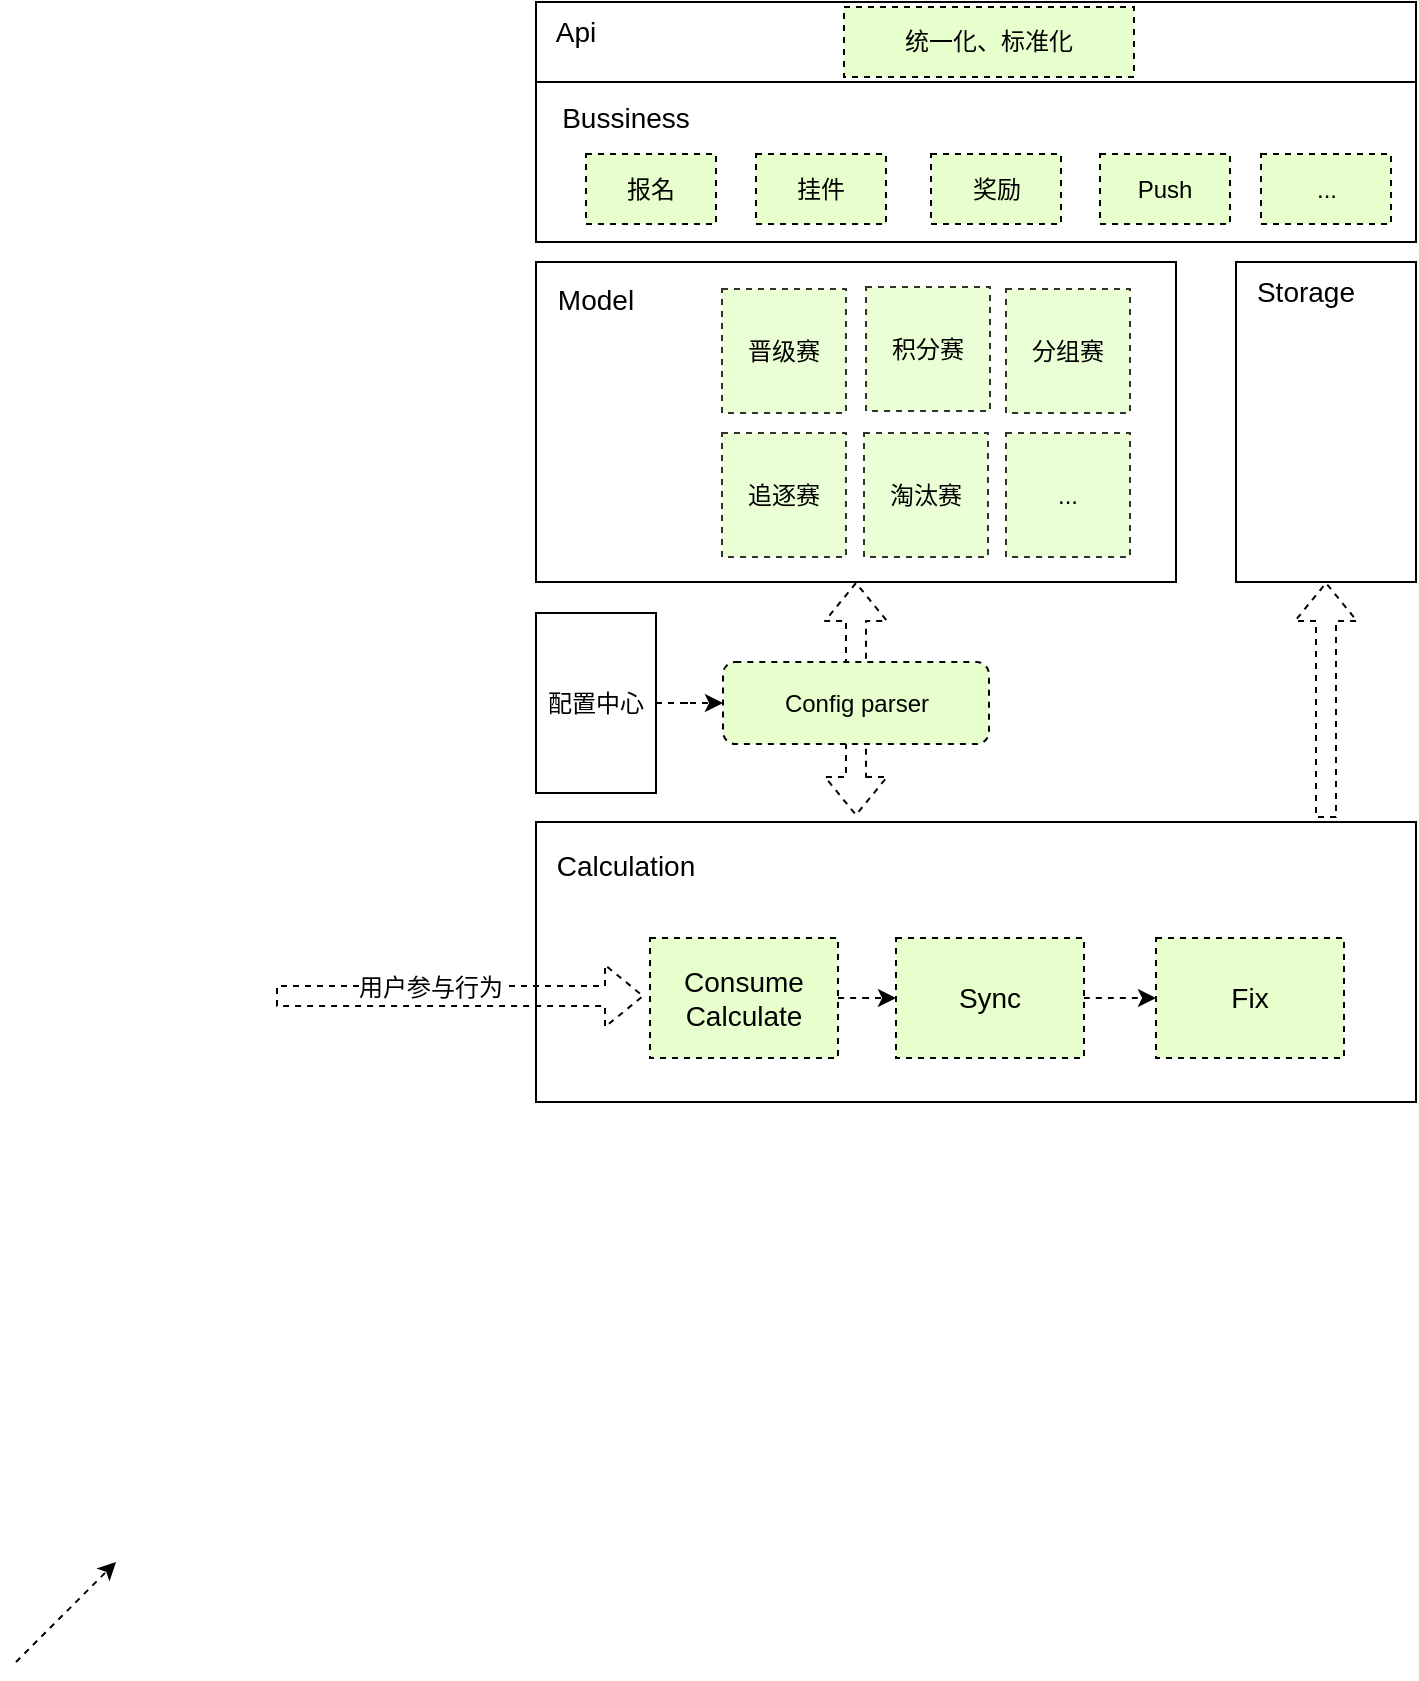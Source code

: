 <mxfile version="10.7.7" type="github"><diagram id="xEhpsPjz-JrfvKZ8K4dk" name="第 1 页"><mxGraphModel dx="1398" dy="858" grid="1" gridSize="10" guides="1" tooltips="1" connect="1" arrows="1" fold="1" page="1" pageScale="1" pageWidth="826" pageHeight="1169" math="0" shadow="0"><root><mxCell id="0"/><mxCell id="1" parent="0"/><mxCell id="2_gbh3nrMJRSnqGBZX9Q-56" value="" style="shape=flexArrow;endArrow=classic;startArrow=classic;html=1;dashed=1;entryX=0.5;entryY=1;entryDx=0;entryDy=0;" edge="1" parent="1" target="2_gbh3nrMJRSnqGBZX9Q-1"><mxGeometry width="50" height="50" relative="1" as="geometry"><mxPoint x="480" y="437" as="sourcePoint"/><mxPoint x="495" y="360" as="targetPoint"/></mxGeometry></mxCell><mxCell id="2_gbh3nrMJRSnqGBZX9Q-1" value="" style="rounded=0;whiteSpace=wrap;html=1;" vertex="1" parent="1"><mxGeometry x="320" y="160" width="320" height="160" as="geometry"/></mxCell><mxCell id="2_gbh3nrMJRSnqGBZX9Q-5" value="" style="rounded=0;whiteSpace=wrap;html=1;" vertex="1" parent="1"><mxGeometry x="320" y="440" width="440" height="140" as="geometry"/></mxCell><mxCell id="2_gbh3nrMJRSnqGBZX9Q-7" value="" style="rounded=0;whiteSpace=wrap;html=1;" vertex="1" parent="1"><mxGeometry x="320" y="70" width="440" height="80" as="geometry"/></mxCell><mxCell id="2_gbh3nrMJRSnqGBZX9Q-23" value="" style="rounded=0;whiteSpace=wrap;html=1;" vertex="1" parent="1"><mxGeometry x="670" y="160" width="90" height="160" as="geometry"/></mxCell><mxCell id="2_gbh3nrMJRSnqGBZX9Q-37" value="晋级赛" style="whiteSpace=wrap;html=1;aspect=fixed;rounded=0;shadow=0;glass=0;comic=0;opacity=80;arcSize=31;dashed=1;fillColor=#E6FFCC;" vertex="1" parent="1"><mxGeometry x="413" y="173.5" width="62" height="62" as="geometry"/></mxCell><mxCell id="2_gbh3nrMJRSnqGBZX9Q-44" value="积分赛" style="whiteSpace=wrap;html=1;aspect=fixed;rounded=0;shadow=0;glass=0;comic=0;opacity=80;arcSize=31;dashed=1;fillColor=#E6FFCC;" vertex="1" parent="1"><mxGeometry x="485" y="172.5" width="62" height="62" as="geometry"/></mxCell><mxCell id="2_gbh3nrMJRSnqGBZX9Q-45" value="追逐赛" style="whiteSpace=wrap;html=1;aspect=fixed;rounded=0;shadow=0;glass=0;comic=0;opacity=80;arcSize=31;dashed=1;fillColor=#E6FFCC;" vertex="1" parent="1"><mxGeometry x="413" y="245.5" width="62" height="62" as="geometry"/></mxCell><mxCell id="2_gbh3nrMJRSnqGBZX9Q-46" value="..." style="whiteSpace=wrap;html=1;aspect=fixed;rounded=0;shadow=0;glass=0;comic=0;opacity=80;arcSize=31;dashed=1;fillColor=#E6FFCC;" vertex="1" parent="1"><mxGeometry x="555" y="245.5" width="62" height="62" as="geometry"/></mxCell><mxCell id="2_gbh3nrMJRSnqGBZX9Q-47" value="淘汰赛" style="whiteSpace=wrap;html=1;aspect=fixed;rounded=0;shadow=0;glass=0;comic=0;opacity=80;arcSize=31;dashed=1;fillColor=#E6FFCC;" vertex="1" parent="1"><mxGeometry x="484" y="245.5" width="62" height="62" as="geometry"/></mxCell><mxCell id="2_gbh3nrMJRSnqGBZX9Q-48" value="分组赛" style="whiteSpace=wrap;html=1;aspect=fixed;rounded=0;shadow=0;glass=0;comic=0;opacity=80;arcSize=31;dashed=1;fillColor=#E6FFCC;" vertex="1" parent="1"><mxGeometry x="555" y="173.5" width="62" height="62" as="geometry"/></mxCell><mxCell id="2_gbh3nrMJRSnqGBZX9Q-52" value="Config parser&lt;br&gt;" style="rounded=1;whiteSpace=wrap;html=1;shadow=0;glass=0;dashed=1;comic=0;fillColor=#E6FFCC;" vertex="1" parent="1"><mxGeometry x="413.5" y="360" width="133" height="41" as="geometry"/></mxCell><mxCell id="2_gbh3nrMJRSnqGBZX9Q-58" value="" style="shape=flexArrow;endArrow=classic;html=1;dashed=1;entryX=0;entryY=0.5;entryDx=0;entryDy=0;" edge="1" parent="1"><mxGeometry width="50" height="50" relative="1" as="geometry"><mxPoint x="190" y="527" as="sourcePoint"/><mxPoint x="374" y="527" as="targetPoint"/></mxGeometry></mxCell><mxCell id="2_gbh3nrMJRSnqGBZX9Q-59" value="用户参与行为" style="text;html=1;resizable=0;points=[];align=center;verticalAlign=middle;labelBackgroundColor=#ffffff;" vertex="1" connectable="0" parent="2_gbh3nrMJRSnqGBZX9Q-58"><mxGeometry x="-0.17" y="4" relative="1" as="geometry"><mxPoint as="offset"/></mxGeometry></mxCell><mxCell id="2_gbh3nrMJRSnqGBZX9Q-69" value="报名" style="rounded=0;whiteSpace=wrap;html=1;shadow=0;glass=0;dashed=1;comic=0;strokeColor=#000000;fillColor=#E6FFCC;" vertex="1" parent="1"><mxGeometry x="345" y="106" width="65" height="35" as="geometry"/></mxCell><mxCell id="2_gbh3nrMJRSnqGBZX9Q-70" value="挂件" style="rounded=0;whiteSpace=wrap;html=1;shadow=0;glass=0;dashed=1;comic=0;strokeColor=#000000;fillColor=#E6FFCC;" vertex="1" parent="1"><mxGeometry x="430" y="106" width="65" height="35" as="geometry"/></mxCell><mxCell id="2_gbh3nrMJRSnqGBZX9Q-71" value="奖励" style="rounded=0;whiteSpace=wrap;html=1;shadow=0;glass=0;dashed=1;comic=0;strokeColor=#000000;fillColor=#E6FFCC;" vertex="1" parent="1"><mxGeometry x="517.5" y="106" width="65" height="35" as="geometry"/></mxCell><mxCell id="2_gbh3nrMJRSnqGBZX9Q-72" value="Model&lt;br style=&quot;font-size: 14px;&quot;&gt;" style="text;html=1;strokeColor=none;fillColor=none;align=center;verticalAlign=middle;whiteSpace=wrap;rounded=0;shadow=0;glass=0;dashed=1;comic=0;fontSize=14;" vertex="1" parent="1"><mxGeometry x="320" y="160" width="60" height="37" as="geometry"/></mxCell><mxCell id="2_gbh3nrMJRSnqGBZX9Q-75" value="&lt;span&gt;Calculation&lt;/span&gt;" style="text;html=1;strokeColor=none;fillColor=none;align=center;verticalAlign=middle;whiteSpace=wrap;rounded=0;shadow=0;glass=0;dashed=1;comic=0;fontSize=14;" vertex="1" parent="1"><mxGeometry x="320" y="440" width="90" height="44" as="geometry"/></mxCell><mxCell id="2_gbh3nrMJRSnqGBZX9Q-84" value="" style="edgeStyle=orthogonalEdgeStyle;curved=1;rounded=0;orthogonalLoop=1;jettySize=auto;html=1;dashed=1;fontSize=14;" edge="1" parent="1" source="2_gbh3nrMJRSnqGBZX9Q-76" target="2_gbh3nrMJRSnqGBZX9Q-83"><mxGeometry relative="1" as="geometry"/></mxCell><mxCell id="2_gbh3nrMJRSnqGBZX9Q-76" value="Consume Calculate" style="rounded=0;whiteSpace=wrap;html=1;shadow=0;glass=0;dashed=1;comic=0;strokeColor=#000000;fillColor=#E6FFCC;fontSize=14;" vertex="1" parent="1"><mxGeometry x="377" y="498" width="94" height="60" as="geometry"/></mxCell><mxCell id="2_gbh3nrMJRSnqGBZX9Q-88" style="edgeStyle=orthogonalEdgeStyle;curved=1;rounded=0;orthogonalLoop=1;jettySize=auto;html=1;exitX=1;exitY=0.5;exitDx=0;exitDy=0;dashed=1;fontSize=14;entryX=0;entryY=0.5;entryDx=0;entryDy=0;" edge="1" parent="1" source="2_gbh3nrMJRSnqGBZX9Q-83" target="2_gbh3nrMJRSnqGBZX9Q-85"><mxGeometry relative="1" as="geometry"/></mxCell><mxCell id="2_gbh3nrMJRSnqGBZX9Q-83" value="Sync" style="rounded=0;whiteSpace=wrap;html=1;shadow=0;glass=0;dashed=1;comic=0;strokeColor=#000000;fillColor=#E6FFCC;fontSize=14;" vertex="1" parent="1"><mxGeometry x="500" y="498" width="94" height="60" as="geometry"/></mxCell><mxCell id="2_gbh3nrMJRSnqGBZX9Q-77" value="&lt;span&gt;Bussiness&lt;/span&gt;" style="text;html=1;strokeColor=none;fillColor=none;align=center;verticalAlign=middle;whiteSpace=wrap;rounded=0;shadow=0;glass=0;dashed=1;comic=0;fontSize=14;" vertex="1" parent="1"><mxGeometry x="320" y="70" width="90" height="36" as="geometry"/></mxCell><mxCell id="2_gbh3nrMJRSnqGBZX9Q-78" value="Push" style="rounded=0;whiteSpace=wrap;html=1;shadow=0;glass=0;dashed=1;comic=0;strokeColor=#000000;fillColor=#E6FFCC;" vertex="1" parent="1"><mxGeometry x="602" y="106" width="65" height="35" as="geometry"/></mxCell><mxCell id="2_gbh3nrMJRSnqGBZX9Q-79" value="..." style="rounded=0;whiteSpace=wrap;html=1;shadow=0;glass=0;dashed=1;comic=0;strokeColor=#000000;fillColor=#E6FFCC;" vertex="1" parent="1"><mxGeometry x="682.5" y="106" width="65" height="35" as="geometry"/></mxCell><mxCell id="2_gbh3nrMJRSnqGBZX9Q-85" value="Fix" style="rounded=0;whiteSpace=wrap;html=1;shadow=0;glass=0;dashed=1;comic=0;strokeColor=#000000;fillColor=#E6FFCC;fontSize=14;" vertex="1" parent="1"><mxGeometry x="630" y="498" width="94" height="60" as="geometry"/></mxCell><mxCell id="2_gbh3nrMJRSnqGBZX9Q-87" value="" style="endArrow=classic;html=1;dashed=1;fontSize=14;" edge="1" parent="1"><mxGeometry width="50" height="50" relative="1" as="geometry"><mxPoint x="60" y="860" as="sourcePoint"/><mxPoint x="110" y="810" as="targetPoint"/></mxGeometry></mxCell><mxCell id="2_gbh3nrMJRSnqGBZX9Q-93" value="Storage" style="text;html=1;strokeColor=none;fillColor=none;align=center;verticalAlign=middle;whiteSpace=wrap;rounded=0;shadow=0;glass=0;dashed=1;comic=0;fontSize=14;" vertex="1" parent="1"><mxGeometry x="670" y="160" width="70" height="30" as="geometry"/></mxCell><mxCell id="2_gbh3nrMJRSnqGBZX9Q-94" value="" style="shape=flexArrow;endArrow=classic;html=1;dashed=1;fontSize=14;entryX=0.5;entryY=1;entryDx=0;entryDy=0;" edge="1" parent="1" target="2_gbh3nrMJRSnqGBZX9Q-23"><mxGeometry width="50" height="50" relative="1" as="geometry"><mxPoint x="715" y="438" as="sourcePoint"/><mxPoint x="740" y="370" as="targetPoint"/></mxGeometry></mxCell><mxCell id="2_gbh3nrMJRSnqGBZX9Q-103" value="" style="edgeStyle=orthogonalEdgeStyle;rounded=0;orthogonalLoop=1;jettySize=auto;html=1;dashed=1;fontSize=14;" edge="1" parent="1" source="2_gbh3nrMJRSnqGBZX9Q-95" target="2_gbh3nrMJRSnqGBZX9Q-52"><mxGeometry relative="1" as="geometry"/></mxCell><mxCell id="2_gbh3nrMJRSnqGBZX9Q-95" value="配置中心" style="rounded=0;whiteSpace=wrap;html=1;shadow=0;glass=0;comic=0;" vertex="1" parent="1"><mxGeometry x="320" y="335.5" width="60" height="90" as="geometry"/></mxCell><mxCell id="2_gbh3nrMJRSnqGBZX9Q-99" value="" style="rounded=0;whiteSpace=wrap;html=1;shadow=0;glass=0;comic=0;fontSize=14;" vertex="1" parent="1"><mxGeometry x="320" y="30" width="440" height="40" as="geometry"/></mxCell><mxCell id="2_gbh3nrMJRSnqGBZX9Q-100" value="&lt;span&gt;Api&lt;/span&gt;" style="text;html=1;strokeColor=none;fillColor=none;align=center;verticalAlign=middle;whiteSpace=wrap;rounded=0;shadow=0;glass=0;dashed=1;comic=0;fontSize=14;" vertex="1" parent="1"><mxGeometry x="320" y="30" width="40" height="30" as="geometry"/></mxCell><mxCell id="2_gbh3nrMJRSnqGBZX9Q-101" value="统一化、标准化" style="rounded=0;whiteSpace=wrap;html=1;shadow=0;glass=0;dashed=1;comic=0;strokeColor=#000000;fillColor=#E6FFCC;" vertex="1" parent="1"><mxGeometry x="474" y="32.5" width="145" height="35" as="geometry"/></mxCell></root></mxGraphModel></diagram></mxfile>